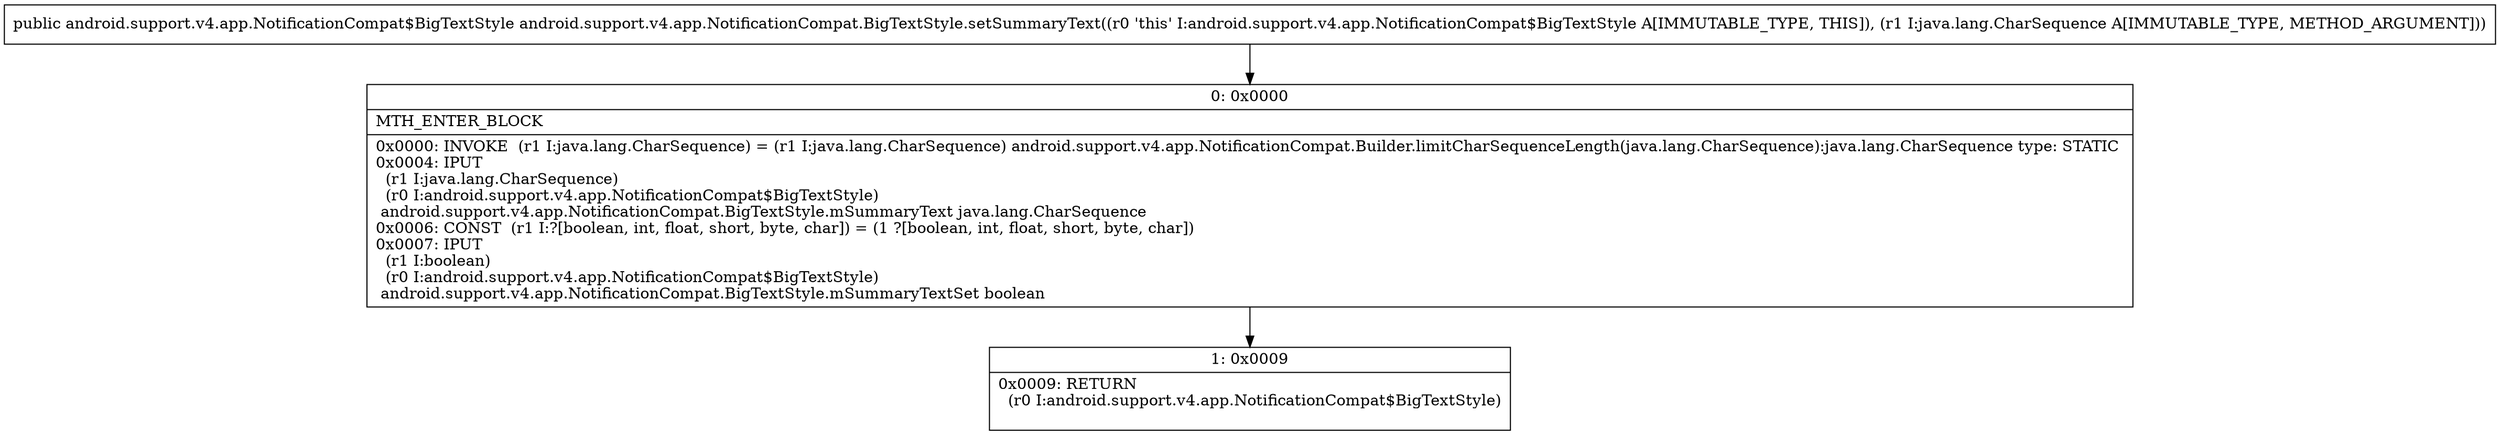 digraph "CFG forandroid.support.v4.app.NotificationCompat.BigTextStyle.setSummaryText(Ljava\/lang\/CharSequence;)Landroid\/support\/v4\/app\/NotificationCompat$BigTextStyle;" {
Node_0 [shape=record,label="{0\:\ 0x0000|MTH_ENTER_BLOCK\l|0x0000: INVOKE  (r1 I:java.lang.CharSequence) = (r1 I:java.lang.CharSequence) android.support.v4.app.NotificationCompat.Builder.limitCharSequenceLength(java.lang.CharSequence):java.lang.CharSequence type: STATIC \l0x0004: IPUT  \l  (r1 I:java.lang.CharSequence)\l  (r0 I:android.support.v4.app.NotificationCompat$BigTextStyle)\l android.support.v4.app.NotificationCompat.BigTextStyle.mSummaryText java.lang.CharSequence \l0x0006: CONST  (r1 I:?[boolean, int, float, short, byte, char]) = (1 ?[boolean, int, float, short, byte, char]) \l0x0007: IPUT  \l  (r1 I:boolean)\l  (r0 I:android.support.v4.app.NotificationCompat$BigTextStyle)\l android.support.v4.app.NotificationCompat.BigTextStyle.mSummaryTextSet boolean \l}"];
Node_1 [shape=record,label="{1\:\ 0x0009|0x0009: RETURN  \l  (r0 I:android.support.v4.app.NotificationCompat$BigTextStyle)\l \l}"];
MethodNode[shape=record,label="{public android.support.v4.app.NotificationCompat$BigTextStyle android.support.v4.app.NotificationCompat.BigTextStyle.setSummaryText((r0 'this' I:android.support.v4.app.NotificationCompat$BigTextStyle A[IMMUTABLE_TYPE, THIS]), (r1 I:java.lang.CharSequence A[IMMUTABLE_TYPE, METHOD_ARGUMENT])) }"];
MethodNode -> Node_0;
Node_0 -> Node_1;
}

